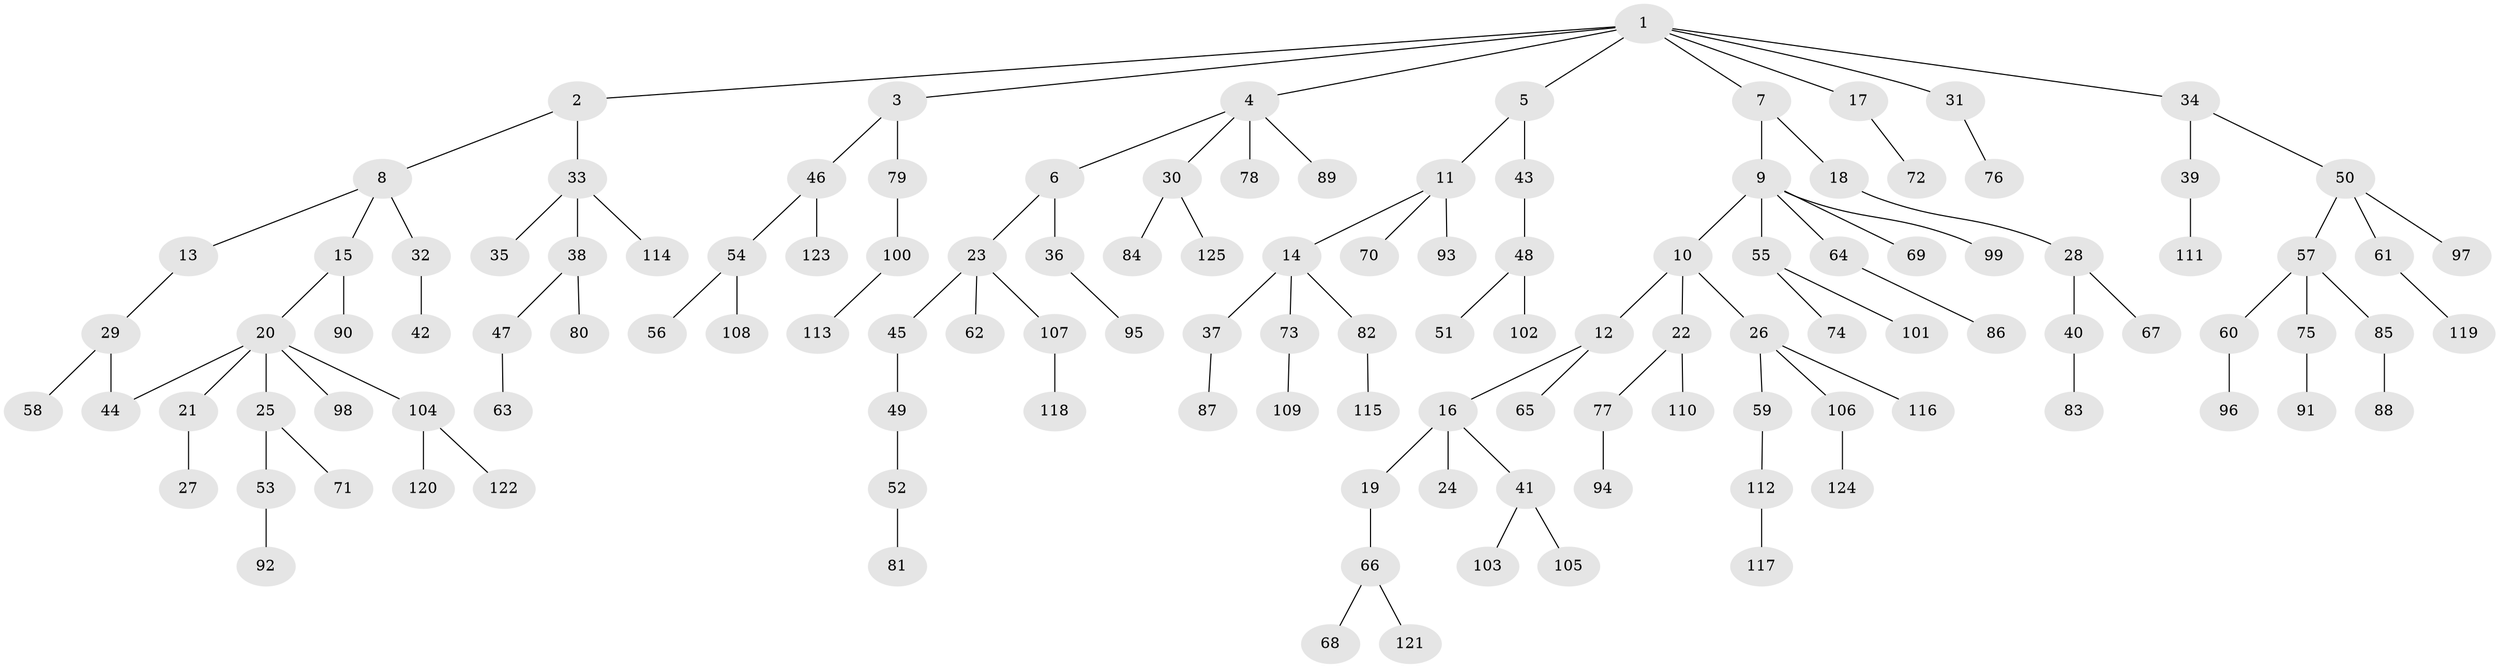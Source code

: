 // coarse degree distribution, {8: 0.024096385542168676, 5: 0.024096385542168676, 3: 0.14457831325301204, 4: 0.04819277108433735, 6: 0.024096385542168676, 2: 0.18072289156626506, 1: 0.5542168674698795}
// Generated by graph-tools (version 1.1) at 2025/51/02/27/25 19:51:40]
// undirected, 125 vertices, 125 edges
graph export_dot {
graph [start="1"]
  node [color=gray90,style=filled];
  1;
  2;
  3;
  4;
  5;
  6;
  7;
  8;
  9;
  10;
  11;
  12;
  13;
  14;
  15;
  16;
  17;
  18;
  19;
  20;
  21;
  22;
  23;
  24;
  25;
  26;
  27;
  28;
  29;
  30;
  31;
  32;
  33;
  34;
  35;
  36;
  37;
  38;
  39;
  40;
  41;
  42;
  43;
  44;
  45;
  46;
  47;
  48;
  49;
  50;
  51;
  52;
  53;
  54;
  55;
  56;
  57;
  58;
  59;
  60;
  61;
  62;
  63;
  64;
  65;
  66;
  67;
  68;
  69;
  70;
  71;
  72;
  73;
  74;
  75;
  76;
  77;
  78;
  79;
  80;
  81;
  82;
  83;
  84;
  85;
  86;
  87;
  88;
  89;
  90;
  91;
  92;
  93;
  94;
  95;
  96;
  97;
  98;
  99;
  100;
  101;
  102;
  103;
  104;
  105;
  106;
  107;
  108;
  109;
  110;
  111;
  112;
  113;
  114;
  115;
  116;
  117;
  118;
  119;
  120;
  121;
  122;
  123;
  124;
  125;
  1 -- 2;
  1 -- 3;
  1 -- 4;
  1 -- 5;
  1 -- 7;
  1 -- 17;
  1 -- 31;
  1 -- 34;
  2 -- 8;
  2 -- 33;
  3 -- 46;
  3 -- 79;
  4 -- 6;
  4 -- 30;
  4 -- 78;
  4 -- 89;
  5 -- 11;
  5 -- 43;
  6 -- 23;
  6 -- 36;
  7 -- 9;
  7 -- 18;
  8 -- 13;
  8 -- 15;
  8 -- 32;
  9 -- 10;
  9 -- 55;
  9 -- 64;
  9 -- 69;
  9 -- 99;
  10 -- 12;
  10 -- 22;
  10 -- 26;
  11 -- 14;
  11 -- 70;
  11 -- 93;
  12 -- 16;
  12 -- 65;
  13 -- 29;
  14 -- 37;
  14 -- 73;
  14 -- 82;
  15 -- 20;
  15 -- 90;
  16 -- 19;
  16 -- 24;
  16 -- 41;
  17 -- 72;
  18 -- 28;
  19 -- 66;
  20 -- 21;
  20 -- 25;
  20 -- 44;
  20 -- 98;
  20 -- 104;
  21 -- 27;
  22 -- 77;
  22 -- 110;
  23 -- 45;
  23 -- 62;
  23 -- 107;
  25 -- 53;
  25 -- 71;
  26 -- 59;
  26 -- 106;
  26 -- 116;
  28 -- 40;
  28 -- 67;
  29 -- 58;
  29 -- 44;
  30 -- 84;
  30 -- 125;
  31 -- 76;
  32 -- 42;
  33 -- 35;
  33 -- 38;
  33 -- 114;
  34 -- 39;
  34 -- 50;
  36 -- 95;
  37 -- 87;
  38 -- 47;
  38 -- 80;
  39 -- 111;
  40 -- 83;
  41 -- 103;
  41 -- 105;
  43 -- 48;
  45 -- 49;
  46 -- 54;
  46 -- 123;
  47 -- 63;
  48 -- 51;
  48 -- 102;
  49 -- 52;
  50 -- 57;
  50 -- 61;
  50 -- 97;
  52 -- 81;
  53 -- 92;
  54 -- 56;
  54 -- 108;
  55 -- 74;
  55 -- 101;
  57 -- 60;
  57 -- 75;
  57 -- 85;
  59 -- 112;
  60 -- 96;
  61 -- 119;
  64 -- 86;
  66 -- 68;
  66 -- 121;
  73 -- 109;
  75 -- 91;
  77 -- 94;
  79 -- 100;
  82 -- 115;
  85 -- 88;
  100 -- 113;
  104 -- 120;
  104 -- 122;
  106 -- 124;
  107 -- 118;
  112 -- 117;
}
